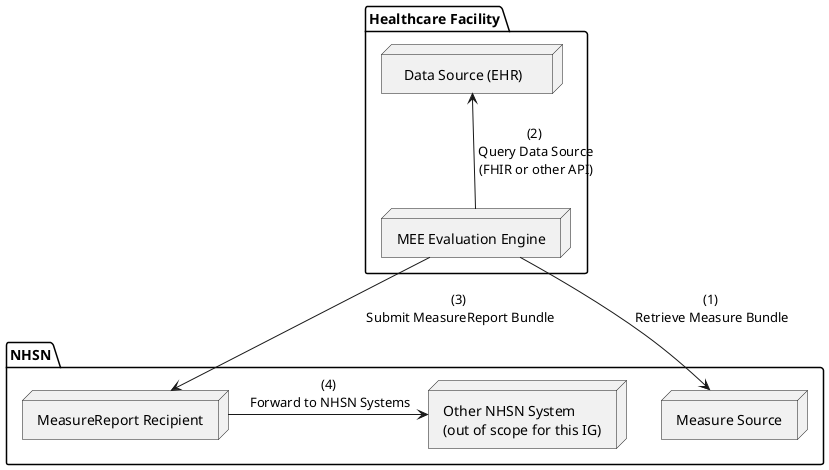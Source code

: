 @startuml

package "Healthcare Facility" {
    node "  Data Source (EHR)    " as EHR
    node "MEE Evaluation Engine" as MEE1
}

package "NHSN" {
    node "Other NHSN System\n(out of scope for this IG)" as other
    node "Measure Source" as MS
    node "MeasureReport Recipient" as Recipient
}

EHR <-down- MEE1 : (2)\n Query Data Source\n (FHIR or other API)

MEE1 -down-> MS : (1)\n Retrieve Measure Bundle
MEE1 -right-> Recipient : (3)\n Submit MeasureReport Bundle
Recipient -right-> other : (4)\n Forward to NHSN Systems


@enduml
